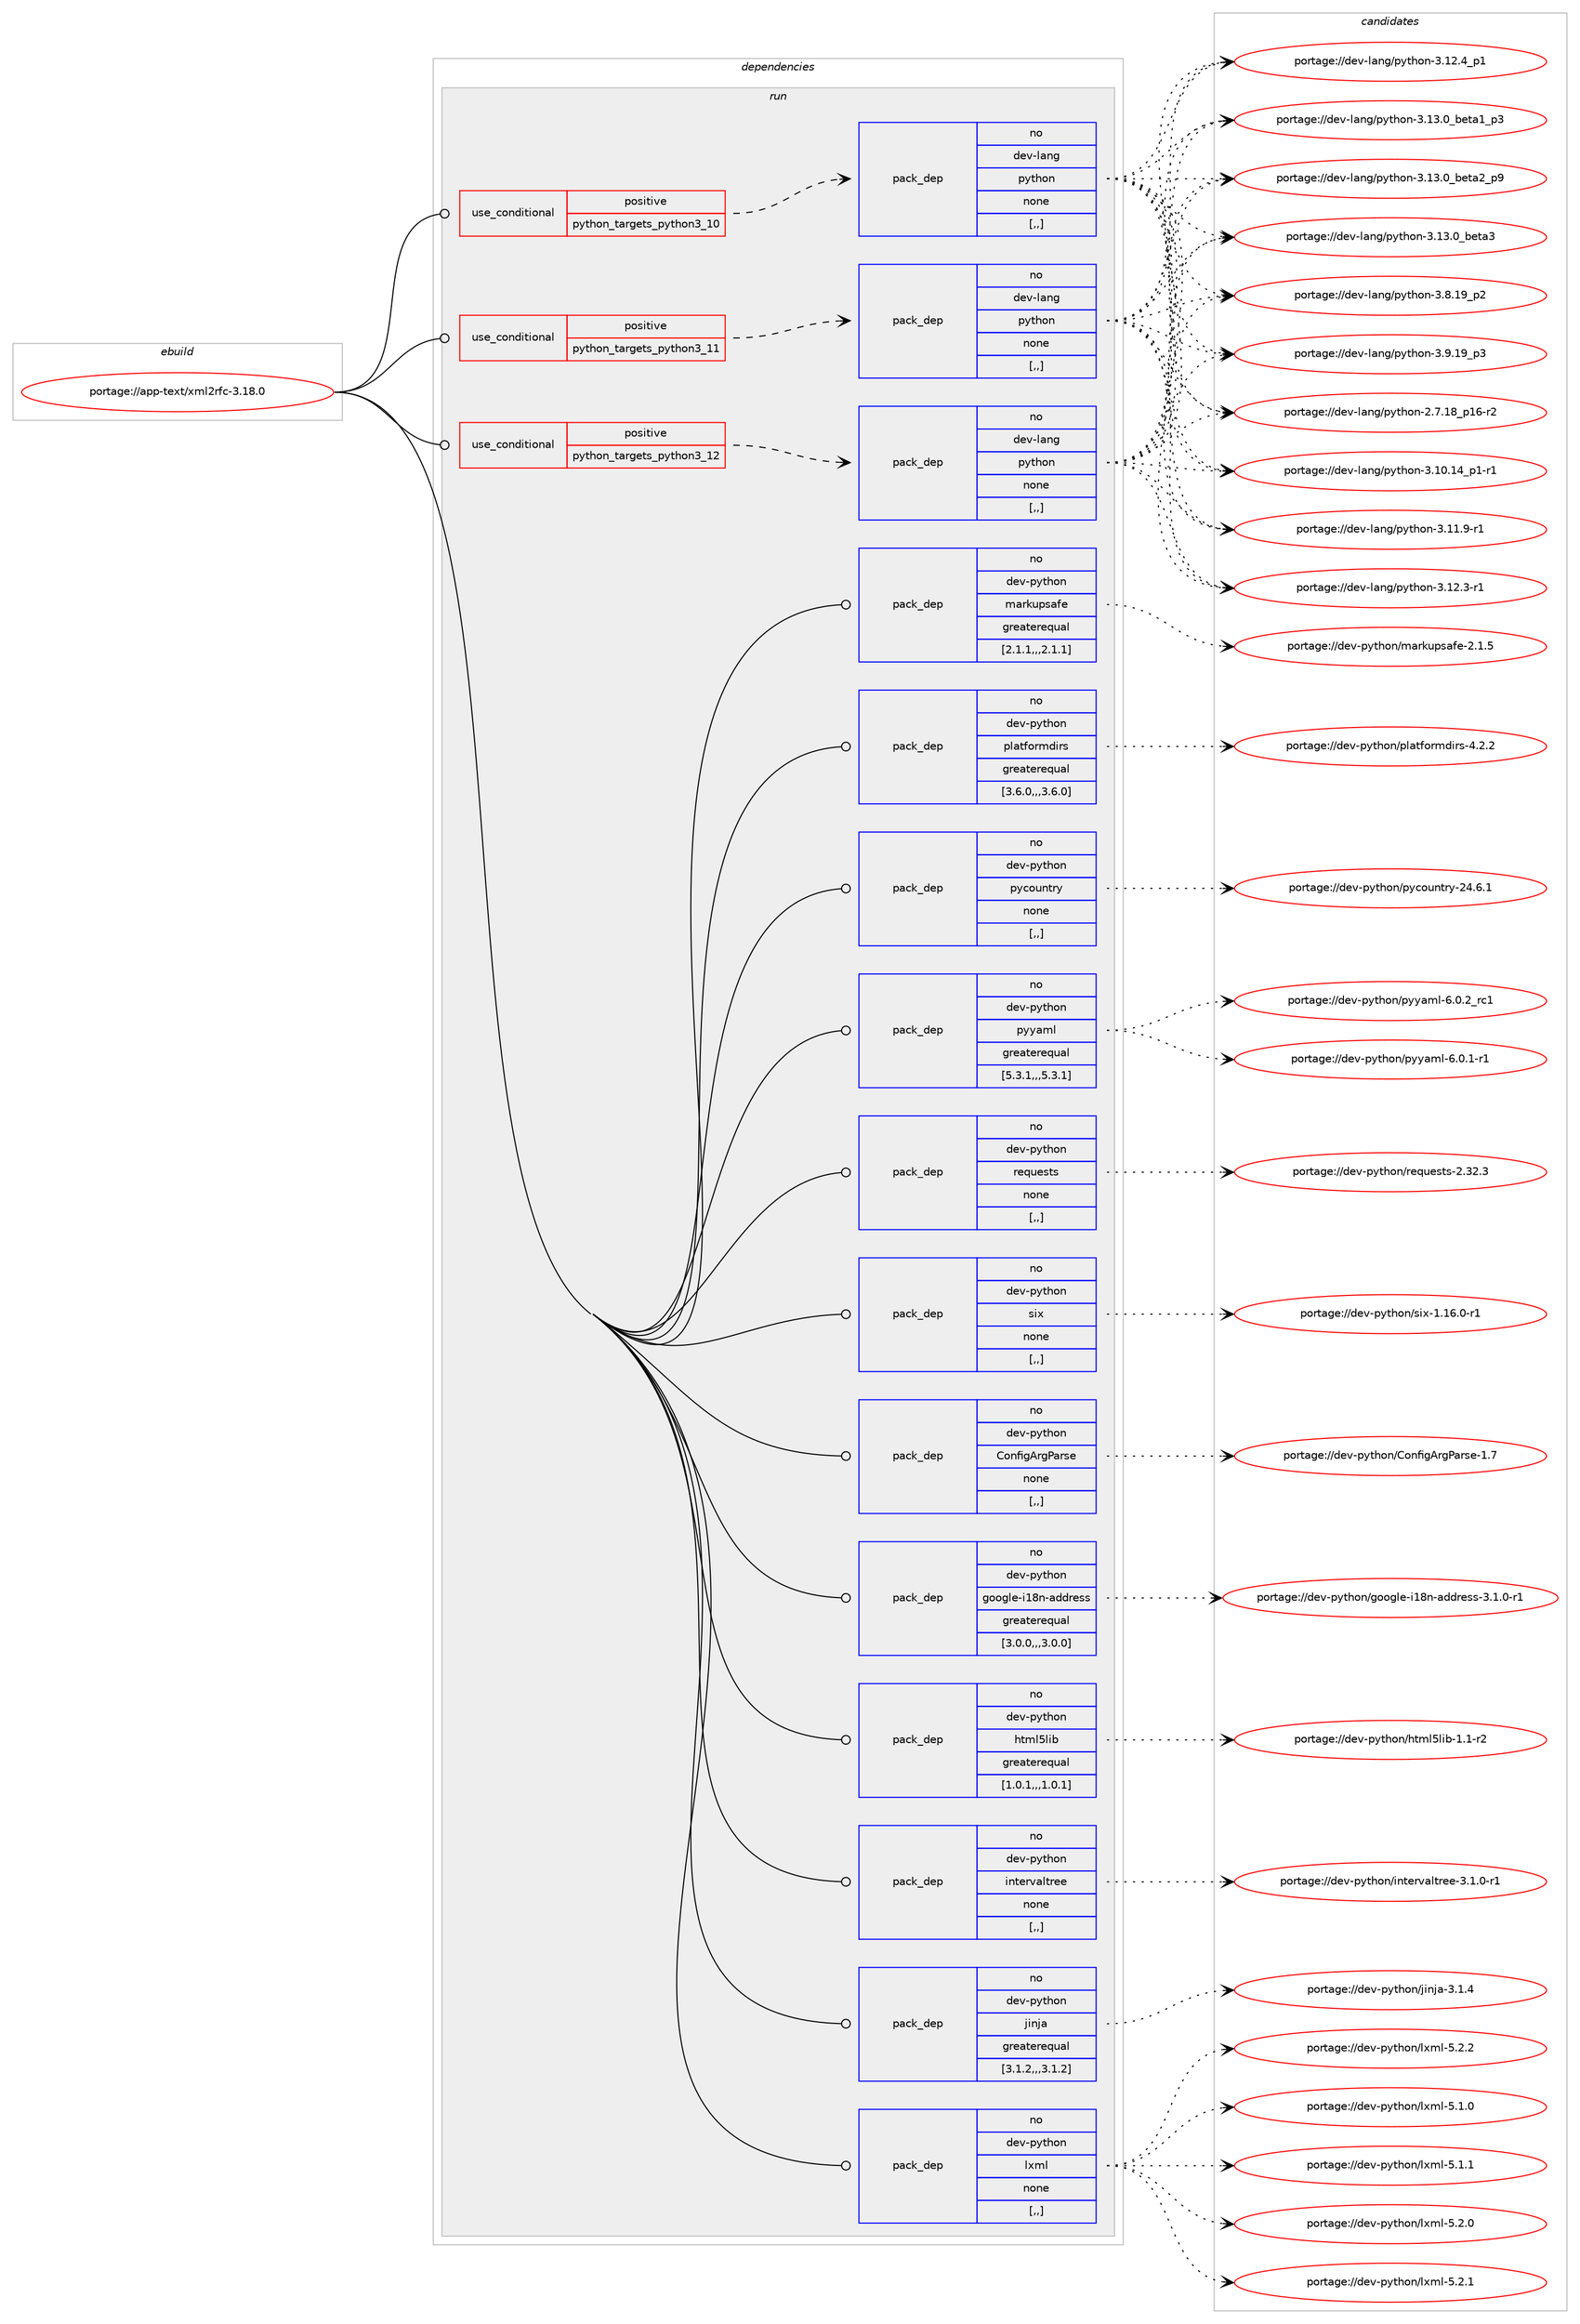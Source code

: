 digraph prolog {

# *************
# Graph options
# *************

newrank=true;
concentrate=true;
compound=true;
graph [rankdir=LR,fontname=Helvetica,fontsize=10,ranksep=1.5];#, ranksep=2.5, nodesep=0.2];
edge  [arrowhead=vee];
node  [fontname=Helvetica,fontsize=10];

# **********
# The ebuild
# **********

subgraph cluster_leftcol {
color=gray;
rank=same;
label=<<i>ebuild</i>>;
id [label="portage://app-text/xml2rfc-3.18.0", color=red, width=4, href="../app-text/xml2rfc-3.18.0.svg"];
}

# ****************
# The dependencies
# ****************

subgraph cluster_midcol {
color=gray;
label=<<i>dependencies</i>>;
subgraph cluster_compile {
fillcolor="#eeeeee";
style=filled;
label=<<i>compile</i>>;
}
subgraph cluster_compileandrun {
fillcolor="#eeeeee";
style=filled;
label=<<i>compile and run</i>>;
}
subgraph cluster_run {
fillcolor="#eeeeee";
style=filled;
label=<<i>run</i>>;
subgraph cond15834 {
dependency58959 [label=<<TABLE BORDER="0" CELLBORDER="1" CELLSPACING="0" CELLPADDING="4"><TR><TD ROWSPAN="3" CELLPADDING="10">use_conditional</TD></TR><TR><TD>positive</TD></TR><TR><TD>python_targets_python3_10</TD></TR></TABLE>>, shape=none, color=red];
subgraph pack42639 {
dependency58960 [label=<<TABLE BORDER="0" CELLBORDER="1" CELLSPACING="0" CELLPADDING="4" WIDTH="220"><TR><TD ROWSPAN="6" CELLPADDING="30">pack_dep</TD></TR><TR><TD WIDTH="110">no</TD></TR><TR><TD>dev-lang</TD></TR><TR><TD>python</TD></TR><TR><TD>none</TD></TR><TR><TD>[,,]</TD></TR></TABLE>>, shape=none, color=blue];
}
dependency58959:e -> dependency58960:w [weight=20,style="dashed",arrowhead="vee"];
}
id:e -> dependency58959:w [weight=20,style="solid",arrowhead="odot"];
subgraph cond15835 {
dependency58961 [label=<<TABLE BORDER="0" CELLBORDER="1" CELLSPACING="0" CELLPADDING="4"><TR><TD ROWSPAN="3" CELLPADDING="10">use_conditional</TD></TR><TR><TD>positive</TD></TR><TR><TD>python_targets_python3_11</TD></TR></TABLE>>, shape=none, color=red];
subgraph pack42640 {
dependency58962 [label=<<TABLE BORDER="0" CELLBORDER="1" CELLSPACING="0" CELLPADDING="4" WIDTH="220"><TR><TD ROWSPAN="6" CELLPADDING="30">pack_dep</TD></TR><TR><TD WIDTH="110">no</TD></TR><TR><TD>dev-lang</TD></TR><TR><TD>python</TD></TR><TR><TD>none</TD></TR><TR><TD>[,,]</TD></TR></TABLE>>, shape=none, color=blue];
}
dependency58961:e -> dependency58962:w [weight=20,style="dashed",arrowhead="vee"];
}
id:e -> dependency58961:w [weight=20,style="solid",arrowhead="odot"];
subgraph cond15836 {
dependency58963 [label=<<TABLE BORDER="0" CELLBORDER="1" CELLSPACING="0" CELLPADDING="4"><TR><TD ROWSPAN="3" CELLPADDING="10">use_conditional</TD></TR><TR><TD>positive</TD></TR><TR><TD>python_targets_python3_12</TD></TR></TABLE>>, shape=none, color=red];
subgraph pack42641 {
dependency58964 [label=<<TABLE BORDER="0" CELLBORDER="1" CELLSPACING="0" CELLPADDING="4" WIDTH="220"><TR><TD ROWSPAN="6" CELLPADDING="30">pack_dep</TD></TR><TR><TD WIDTH="110">no</TD></TR><TR><TD>dev-lang</TD></TR><TR><TD>python</TD></TR><TR><TD>none</TD></TR><TR><TD>[,,]</TD></TR></TABLE>>, shape=none, color=blue];
}
dependency58963:e -> dependency58964:w [weight=20,style="dashed",arrowhead="vee"];
}
id:e -> dependency58963:w [weight=20,style="solid",arrowhead="odot"];
subgraph pack42642 {
dependency58965 [label=<<TABLE BORDER="0" CELLBORDER="1" CELLSPACING="0" CELLPADDING="4" WIDTH="220"><TR><TD ROWSPAN="6" CELLPADDING="30">pack_dep</TD></TR><TR><TD WIDTH="110">no</TD></TR><TR><TD>dev-python</TD></TR><TR><TD>ConfigArgParse</TD></TR><TR><TD>none</TD></TR><TR><TD>[,,]</TD></TR></TABLE>>, shape=none, color=blue];
}
id:e -> dependency58965:w [weight=20,style="solid",arrowhead="odot"];
subgraph pack42643 {
dependency58966 [label=<<TABLE BORDER="0" CELLBORDER="1" CELLSPACING="0" CELLPADDING="4" WIDTH="220"><TR><TD ROWSPAN="6" CELLPADDING="30">pack_dep</TD></TR><TR><TD WIDTH="110">no</TD></TR><TR><TD>dev-python</TD></TR><TR><TD>google-i18n-address</TD></TR><TR><TD>greaterequal</TD></TR><TR><TD>[3.0.0,,,3.0.0]</TD></TR></TABLE>>, shape=none, color=blue];
}
id:e -> dependency58966:w [weight=20,style="solid",arrowhead="odot"];
subgraph pack42644 {
dependency58967 [label=<<TABLE BORDER="0" CELLBORDER="1" CELLSPACING="0" CELLPADDING="4" WIDTH="220"><TR><TD ROWSPAN="6" CELLPADDING="30">pack_dep</TD></TR><TR><TD WIDTH="110">no</TD></TR><TR><TD>dev-python</TD></TR><TR><TD>html5lib</TD></TR><TR><TD>greaterequal</TD></TR><TR><TD>[1.0.1,,,1.0.1]</TD></TR></TABLE>>, shape=none, color=blue];
}
id:e -> dependency58967:w [weight=20,style="solid",arrowhead="odot"];
subgraph pack42645 {
dependency58968 [label=<<TABLE BORDER="0" CELLBORDER="1" CELLSPACING="0" CELLPADDING="4" WIDTH="220"><TR><TD ROWSPAN="6" CELLPADDING="30">pack_dep</TD></TR><TR><TD WIDTH="110">no</TD></TR><TR><TD>dev-python</TD></TR><TR><TD>intervaltree</TD></TR><TR><TD>none</TD></TR><TR><TD>[,,]</TD></TR></TABLE>>, shape=none, color=blue];
}
id:e -> dependency58968:w [weight=20,style="solid",arrowhead="odot"];
subgraph pack42646 {
dependency58969 [label=<<TABLE BORDER="0" CELLBORDER="1" CELLSPACING="0" CELLPADDING="4" WIDTH="220"><TR><TD ROWSPAN="6" CELLPADDING="30">pack_dep</TD></TR><TR><TD WIDTH="110">no</TD></TR><TR><TD>dev-python</TD></TR><TR><TD>jinja</TD></TR><TR><TD>greaterequal</TD></TR><TR><TD>[3.1.2,,,3.1.2]</TD></TR></TABLE>>, shape=none, color=blue];
}
id:e -> dependency58969:w [weight=20,style="solid",arrowhead="odot"];
subgraph pack42647 {
dependency58970 [label=<<TABLE BORDER="0" CELLBORDER="1" CELLSPACING="0" CELLPADDING="4" WIDTH="220"><TR><TD ROWSPAN="6" CELLPADDING="30">pack_dep</TD></TR><TR><TD WIDTH="110">no</TD></TR><TR><TD>dev-python</TD></TR><TR><TD>lxml</TD></TR><TR><TD>none</TD></TR><TR><TD>[,,]</TD></TR></TABLE>>, shape=none, color=blue];
}
id:e -> dependency58970:w [weight=20,style="solid",arrowhead="odot"];
subgraph pack42648 {
dependency58971 [label=<<TABLE BORDER="0" CELLBORDER="1" CELLSPACING="0" CELLPADDING="4" WIDTH="220"><TR><TD ROWSPAN="6" CELLPADDING="30">pack_dep</TD></TR><TR><TD WIDTH="110">no</TD></TR><TR><TD>dev-python</TD></TR><TR><TD>markupsafe</TD></TR><TR><TD>greaterequal</TD></TR><TR><TD>[2.1.1,,,2.1.1]</TD></TR></TABLE>>, shape=none, color=blue];
}
id:e -> dependency58971:w [weight=20,style="solid",arrowhead="odot"];
subgraph pack42649 {
dependency58972 [label=<<TABLE BORDER="0" CELLBORDER="1" CELLSPACING="0" CELLPADDING="4" WIDTH="220"><TR><TD ROWSPAN="6" CELLPADDING="30">pack_dep</TD></TR><TR><TD WIDTH="110">no</TD></TR><TR><TD>dev-python</TD></TR><TR><TD>platformdirs</TD></TR><TR><TD>greaterequal</TD></TR><TR><TD>[3.6.0,,,3.6.0]</TD></TR></TABLE>>, shape=none, color=blue];
}
id:e -> dependency58972:w [weight=20,style="solid",arrowhead="odot"];
subgraph pack42650 {
dependency58973 [label=<<TABLE BORDER="0" CELLBORDER="1" CELLSPACING="0" CELLPADDING="4" WIDTH="220"><TR><TD ROWSPAN="6" CELLPADDING="30">pack_dep</TD></TR><TR><TD WIDTH="110">no</TD></TR><TR><TD>dev-python</TD></TR><TR><TD>pycountry</TD></TR><TR><TD>none</TD></TR><TR><TD>[,,]</TD></TR></TABLE>>, shape=none, color=blue];
}
id:e -> dependency58973:w [weight=20,style="solid",arrowhead="odot"];
subgraph pack42651 {
dependency58974 [label=<<TABLE BORDER="0" CELLBORDER="1" CELLSPACING="0" CELLPADDING="4" WIDTH="220"><TR><TD ROWSPAN="6" CELLPADDING="30">pack_dep</TD></TR><TR><TD WIDTH="110">no</TD></TR><TR><TD>dev-python</TD></TR><TR><TD>pyyaml</TD></TR><TR><TD>greaterequal</TD></TR><TR><TD>[5.3.1,,,5.3.1]</TD></TR></TABLE>>, shape=none, color=blue];
}
id:e -> dependency58974:w [weight=20,style="solid",arrowhead="odot"];
subgraph pack42652 {
dependency58975 [label=<<TABLE BORDER="0" CELLBORDER="1" CELLSPACING="0" CELLPADDING="4" WIDTH="220"><TR><TD ROWSPAN="6" CELLPADDING="30">pack_dep</TD></TR><TR><TD WIDTH="110">no</TD></TR><TR><TD>dev-python</TD></TR><TR><TD>requests</TD></TR><TR><TD>none</TD></TR><TR><TD>[,,]</TD></TR></TABLE>>, shape=none, color=blue];
}
id:e -> dependency58975:w [weight=20,style="solid",arrowhead="odot"];
subgraph pack42653 {
dependency58976 [label=<<TABLE BORDER="0" CELLBORDER="1" CELLSPACING="0" CELLPADDING="4" WIDTH="220"><TR><TD ROWSPAN="6" CELLPADDING="30">pack_dep</TD></TR><TR><TD WIDTH="110">no</TD></TR><TR><TD>dev-python</TD></TR><TR><TD>six</TD></TR><TR><TD>none</TD></TR><TR><TD>[,,]</TD></TR></TABLE>>, shape=none, color=blue];
}
id:e -> dependency58976:w [weight=20,style="solid",arrowhead="odot"];
}
}

# **************
# The candidates
# **************

subgraph cluster_choices {
rank=same;
color=gray;
label=<<i>candidates</i>>;

subgraph choice42639 {
color=black;
nodesep=1;
choice100101118451089711010347112121116104111110455046554649569511249544511450 [label="portage://dev-lang/python-2.7.18_p16-r2", color=red, width=4,href="../dev-lang/python-2.7.18_p16-r2.svg"];
choice100101118451089711010347112121116104111110455146494846495295112494511449 [label="portage://dev-lang/python-3.10.14_p1-r1", color=red, width=4,href="../dev-lang/python-3.10.14_p1-r1.svg"];
choice100101118451089711010347112121116104111110455146494946574511449 [label="portage://dev-lang/python-3.11.9-r1", color=red, width=4,href="../dev-lang/python-3.11.9-r1.svg"];
choice100101118451089711010347112121116104111110455146495046514511449 [label="portage://dev-lang/python-3.12.3-r1", color=red, width=4,href="../dev-lang/python-3.12.3-r1.svg"];
choice100101118451089711010347112121116104111110455146495046529511249 [label="portage://dev-lang/python-3.12.4_p1", color=red, width=4,href="../dev-lang/python-3.12.4_p1.svg"];
choice10010111845108971101034711212111610411111045514649514648959810111697499511251 [label="portage://dev-lang/python-3.13.0_beta1_p3", color=red, width=4,href="../dev-lang/python-3.13.0_beta1_p3.svg"];
choice10010111845108971101034711212111610411111045514649514648959810111697509511257 [label="portage://dev-lang/python-3.13.0_beta2_p9", color=red, width=4,href="../dev-lang/python-3.13.0_beta2_p9.svg"];
choice1001011184510897110103471121211161041111104551464951464895981011169751 [label="portage://dev-lang/python-3.13.0_beta3", color=red, width=4,href="../dev-lang/python-3.13.0_beta3.svg"];
choice100101118451089711010347112121116104111110455146564649579511250 [label="portage://dev-lang/python-3.8.19_p2", color=red, width=4,href="../dev-lang/python-3.8.19_p2.svg"];
choice100101118451089711010347112121116104111110455146574649579511251 [label="portage://dev-lang/python-3.9.19_p3", color=red, width=4,href="../dev-lang/python-3.9.19_p3.svg"];
dependency58960:e -> choice100101118451089711010347112121116104111110455046554649569511249544511450:w [style=dotted,weight="100"];
dependency58960:e -> choice100101118451089711010347112121116104111110455146494846495295112494511449:w [style=dotted,weight="100"];
dependency58960:e -> choice100101118451089711010347112121116104111110455146494946574511449:w [style=dotted,weight="100"];
dependency58960:e -> choice100101118451089711010347112121116104111110455146495046514511449:w [style=dotted,weight="100"];
dependency58960:e -> choice100101118451089711010347112121116104111110455146495046529511249:w [style=dotted,weight="100"];
dependency58960:e -> choice10010111845108971101034711212111610411111045514649514648959810111697499511251:w [style=dotted,weight="100"];
dependency58960:e -> choice10010111845108971101034711212111610411111045514649514648959810111697509511257:w [style=dotted,weight="100"];
dependency58960:e -> choice1001011184510897110103471121211161041111104551464951464895981011169751:w [style=dotted,weight="100"];
dependency58960:e -> choice100101118451089711010347112121116104111110455146564649579511250:w [style=dotted,weight="100"];
dependency58960:e -> choice100101118451089711010347112121116104111110455146574649579511251:w [style=dotted,weight="100"];
}
subgraph choice42640 {
color=black;
nodesep=1;
choice100101118451089711010347112121116104111110455046554649569511249544511450 [label="portage://dev-lang/python-2.7.18_p16-r2", color=red, width=4,href="../dev-lang/python-2.7.18_p16-r2.svg"];
choice100101118451089711010347112121116104111110455146494846495295112494511449 [label="portage://dev-lang/python-3.10.14_p1-r1", color=red, width=4,href="../dev-lang/python-3.10.14_p1-r1.svg"];
choice100101118451089711010347112121116104111110455146494946574511449 [label="portage://dev-lang/python-3.11.9-r1", color=red, width=4,href="../dev-lang/python-3.11.9-r1.svg"];
choice100101118451089711010347112121116104111110455146495046514511449 [label="portage://dev-lang/python-3.12.3-r1", color=red, width=4,href="../dev-lang/python-3.12.3-r1.svg"];
choice100101118451089711010347112121116104111110455146495046529511249 [label="portage://dev-lang/python-3.12.4_p1", color=red, width=4,href="../dev-lang/python-3.12.4_p1.svg"];
choice10010111845108971101034711212111610411111045514649514648959810111697499511251 [label="portage://dev-lang/python-3.13.0_beta1_p3", color=red, width=4,href="../dev-lang/python-3.13.0_beta1_p3.svg"];
choice10010111845108971101034711212111610411111045514649514648959810111697509511257 [label="portage://dev-lang/python-3.13.0_beta2_p9", color=red, width=4,href="../dev-lang/python-3.13.0_beta2_p9.svg"];
choice1001011184510897110103471121211161041111104551464951464895981011169751 [label="portage://dev-lang/python-3.13.0_beta3", color=red, width=4,href="../dev-lang/python-3.13.0_beta3.svg"];
choice100101118451089711010347112121116104111110455146564649579511250 [label="portage://dev-lang/python-3.8.19_p2", color=red, width=4,href="../dev-lang/python-3.8.19_p2.svg"];
choice100101118451089711010347112121116104111110455146574649579511251 [label="portage://dev-lang/python-3.9.19_p3", color=red, width=4,href="../dev-lang/python-3.9.19_p3.svg"];
dependency58962:e -> choice100101118451089711010347112121116104111110455046554649569511249544511450:w [style=dotted,weight="100"];
dependency58962:e -> choice100101118451089711010347112121116104111110455146494846495295112494511449:w [style=dotted,weight="100"];
dependency58962:e -> choice100101118451089711010347112121116104111110455146494946574511449:w [style=dotted,weight="100"];
dependency58962:e -> choice100101118451089711010347112121116104111110455146495046514511449:w [style=dotted,weight="100"];
dependency58962:e -> choice100101118451089711010347112121116104111110455146495046529511249:w [style=dotted,weight="100"];
dependency58962:e -> choice10010111845108971101034711212111610411111045514649514648959810111697499511251:w [style=dotted,weight="100"];
dependency58962:e -> choice10010111845108971101034711212111610411111045514649514648959810111697509511257:w [style=dotted,weight="100"];
dependency58962:e -> choice1001011184510897110103471121211161041111104551464951464895981011169751:w [style=dotted,weight="100"];
dependency58962:e -> choice100101118451089711010347112121116104111110455146564649579511250:w [style=dotted,weight="100"];
dependency58962:e -> choice100101118451089711010347112121116104111110455146574649579511251:w [style=dotted,weight="100"];
}
subgraph choice42641 {
color=black;
nodesep=1;
choice100101118451089711010347112121116104111110455046554649569511249544511450 [label="portage://dev-lang/python-2.7.18_p16-r2", color=red, width=4,href="../dev-lang/python-2.7.18_p16-r2.svg"];
choice100101118451089711010347112121116104111110455146494846495295112494511449 [label="portage://dev-lang/python-3.10.14_p1-r1", color=red, width=4,href="../dev-lang/python-3.10.14_p1-r1.svg"];
choice100101118451089711010347112121116104111110455146494946574511449 [label="portage://dev-lang/python-3.11.9-r1", color=red, width=4,href="../dev-lang/python-3.11.9-r1.svg"];
choice100101118451089711010347112121116104111110455146495046514511449 [label="portage://dev-lang/python-3.12.3-r1", color=red, width=4,href="../dev-lang/python-3.12.3-r1.svg"];
choice100101118451089711010347112121116104111110455146495046529511249 [label="portage://dev-lang/python-3.12.4_p1", color=red, width=4,href="../dev-lang/python-3.12.4_p1.svg"];
choice10010111845108971101034711212111610411111045514649514648959810111697499511251 [label="portage://dev-lang/python-3.13.0_beta1_p3", color=red, width=4,href="../dev-lang/python-3.13.0_beta1_p3.svg"];
choice10010111845108971101034711212111610411111045514649514648959810111697509511257 [label="portage://dev-lang/python-3.13.0_beta2_p9", color=red, width=4,href="../dev-lang/python-3.13.0_beta2_p9.svg"];
choice1001011184510897110103471121211161041111104551464951464895981011169751 [label="portage://dev-lang/python-3.13.0_beta3", color=red, width=4,href="../dev-lang/python-3.13.0_beta3.svg"];
choice100101118451089711010347112121116104111110455146564649579511250 [label="portage://dev-lang/python-3.8.19_p2", color=red, width=4,href="../dev-lang/python-3.8.19_p2.svg"];
choice100101118451089711010347112121116104111110455146574649579511251 [label="portage://dev-lang/python-3.9.19_p3", color=red, width=4,href="../dev-lang/python-3.9.19_p3.svg"];
dependency58964:e -> choice100101118451089711010347112121116104111110455046554649569511249544511450:w [style=dotted,weight="100"];
dependency58964:e -> choice100101118451089711010347112121116104111110455146494846495295112494511449:w [style=dotted,weight="100"];
dependency58964:e -> choice100101118451089711010347112121116104111110455146494946574511449:w [style=dotted,weight="100"];
dependency58964:e -> choice100101118451089711010347112121116104111110455146495046514511449:w [style=dotted,weight="100"];
dependency58964:e -> choice100101118451089711010347112121116104111110455146495046529511249:w [style=dotted,weight="100"];
dependency58964:e -> choice10010111845108971101034711212111610411111045514649514648959810111697499511251:w [style=dotted,weight="100"];
dependency58964:e -> choice10010111845108971101034711212111610411111045514649514648959810111697509511257:w [style=dotted,weight="100"];
dependency58964:e -> choice1001011184510897110103471121211161041111104551464951464895981011169751:w [style=dotted,weight="100"];
dependency58964:e -> choice100101118451089711010347112121116104111110455146564649579511250:w [style=dotted,weight="100"];
dependency58964:e -> choice100101118451089711010347112121116104111110455146574649579511251:w [style=dotted,weight="100"];
}
subgraph choice42642 {
color=black;
nodesep=1;
choice10010111845112121116104111110476711111010210510365114103809711411510145494655 [label="portage://dev-python/ConfigArgParse-1.7", color=red, width=4,href="../dev-python/ConfigArgParse-1.7.svg"];
dependency58965:e -> choice10010111845112121116104111110476711111010210510365114103809711411510145494655:w [style=dotted,weight="100"];
}
subgraph choice42643 {
color=black;
nodesep=1;
choice100101118451121211161041111104710311111110310810145105495611045971001001141011151154551464946484511449 [label="portage://dev-python/google-i18n-address-3.1.0-r1", color=red, width=4,href="../dev-python/google-i18n-address-3.1.0-r1.svg"];
dependency58966:e -> choice100101118451121211161041111104710311111110310810145105495611045971001001141011151154551464946484511449:w [style=dotted,weight="100"];
}
subgraph choice42644 {
color=black;
nodesep=1;
choice10010111845112121116104111110471041161091085310810598454946494511450 [label="portage://dev-python/html5lib-1.1-r2", color=red, width=4,href="../dev-python/html5lib-1.1-r2.svg"];
dependency58967:e -> choice10010111845112121116104111110471041161091085310810598454946494511450:w [style=dotted,weight="100"];
}
subgraph choice42645 {
color=black;
nodesep=1;
choice1001011184511212111610411111047105110116101114118971081161141011014551464946484511449 [label="portage://dev-python/intervaltree-3.1.0-r1", color=red, width=4,href="../dev-python/intervaltree-3.1.0-r1.svg"];
dependency58968:e -> choice1001011184511212111610411111047105110116101114118971081161141011014551464946484511449:w [style=dotted,weight="100"];
}
subgraph choice42646 {
color=black;
nodesep=1;
choice100101118451121211161041111104710610511010697455146494652 [label="portage://dev-python/jinja-3.1.4", color=red, width=4,href="../dev-python/jinja-3.1.4.svg"];
dependency58969:e -> choice100101118451121211161041111104710610511010697455146494652:w [style=dotted,weight="100"];
}
subgraph choice42647 {
color=black;
nodesep=1;
choice1001011184511212111610411111047108120109108455346494648 [label="portage://dev-python/lxml-5.1.0", color=red, width=4,href="../dev-python/lxml-5.1.0.svg"];
choice1001011184511212111610411111047108120109108455346494649 [label="portage://dev-python/lxml-5.1.1", color=red, width=4,href="../dev-python/lxml-5.1.1.svg"];
choice1001011184511212111610411111047108120109108455346504648 [label="portage://dev-python/lxml-5.2.0", color=red, width=4,href="../dev-python/lxml-5.2.0.svg"];
choice1001011184511212111610411111047108120109108455346504649 [label="portage://dev-python/lxml-5.2.1", color=red, width=4,href="../dev-python/lxml-5.2.1.svg"];
choice1001011184511212111610411111047108120109108455346504650 [label="portage://dev-python/lxml-5.2.2", color=red, width=4,href="../dev-python/lxml-5.2.2.svg"];
dependency58970:e -> choice1001011184511212111610411111047108120109108455346494648:w [style=dotted,weight="100"];
dependency58970:e -> choice1001011184511212111610411111047108120109108455346494649:w [style=dotted,weight="100"];
dependency58970:e -> choice1001011184511212111610411111047108120109108455346504648:w [style=dotted,weight="100"];
dependency58970:e -> choice1001011184511212111610411111047108120109108455346504649:w [style=dotted,weight="100"];
dependency58970:e -> choice1001011184511212111610411111047108120109108455346504650:w [style=dotted,weight="100"];
}
subgraph choice42648 {
color=black;
nodesep=1;
choice10010111845112121116104111110471099711410711711211597102101455046494653 [label="portage://dev-python/markupsafe-2.1.5", color=red, width=4,href="../dev-python/markupsafe-2.1.5.svg"];
dependency58971:e -> choice10010111845112121116104111110471099711410711711211597102101455046494653:w [style=dotted,weight="100"];
}
subgraph choice42649 {
color=black;
nodesep=1;
choice100101118451121211161041111104711210897116102111114109100105114115455246504650 [label="portage://dev-python/platformdirs-4.2.2", color=red, width=4,href="../dev-python/platformdirs-4.2.2.svg"];
dependency58972:e -> choice100101118451121211161041111104711210897116102111114109100105114115455246504650:w [style=dotted,weight="100"];
}
subgraph choice42650 {
color=black;
nodesep=1;
choice10010111845112121116104111110471121219911111711011611412145505246544649 [label="portage://dev-python/pycountry-24.6.1", color=red, width=4,href="../dev-python/pycountry-24.6.1.svg"];
dependency58973:e -> choice10010111845112121116104111110471121219911111711011611412145505246544649:w [style=dotted,weight="100"];
}
subgraph choice42651 {
color=black;
nodesep=1;
choice1001011184511212111610411111047112121121971091084554464846494511449 [label="portage://dev-python/pyyaml-6.0.1-r1", color=red, width=4,href="../dev-python/pyyaml-6.0.1-r1.svg"];
choice100101118451121211161041111104711212112197109108455446484650951149949 [label="portage://dev-python/pyyaml-6.0.2_rc1", color=red, width=4,href="../dev-python/pyyaml-6.0.2_rc1.svg"];
dependency58974:e -> choice1001011184511212111610411111047112121121971091084554464846494511449:w [style=dotted,weight="100"];
dependency58974:e -> choice100101118451121211161041111104711212112197109108455446484650951149949:w [style=dotted,weight="100"];
}
subgraph choice42652 {
color=black;
nodesep=1;
choice100101118451121211161041111104711410111311710111511611545504651504651 [label="portage://dev-python/requests-2.32.3", color=red, width=4,href="../dev-python/requests-2.32.3.svg"];
dependency58975:e -> choice100101118451121211161041111104711410111311710111511611545504651504651:w [style=dotted,weight="100"];
}
subgraph choice42653 {
color=black;
nodesep=1;
choice1001011184511212111610411111047115105120454946495446484511449 [label="portage://dev-python/six-1.16.0-r1", color=red, width=4,href="../dev-python/six-1.16.0-r1.svg"];
dependency58976:e -> choice1001011184511212111610411111047115105120454946495446484511449:w [style=dotted,weight="100"];
}
}

}
